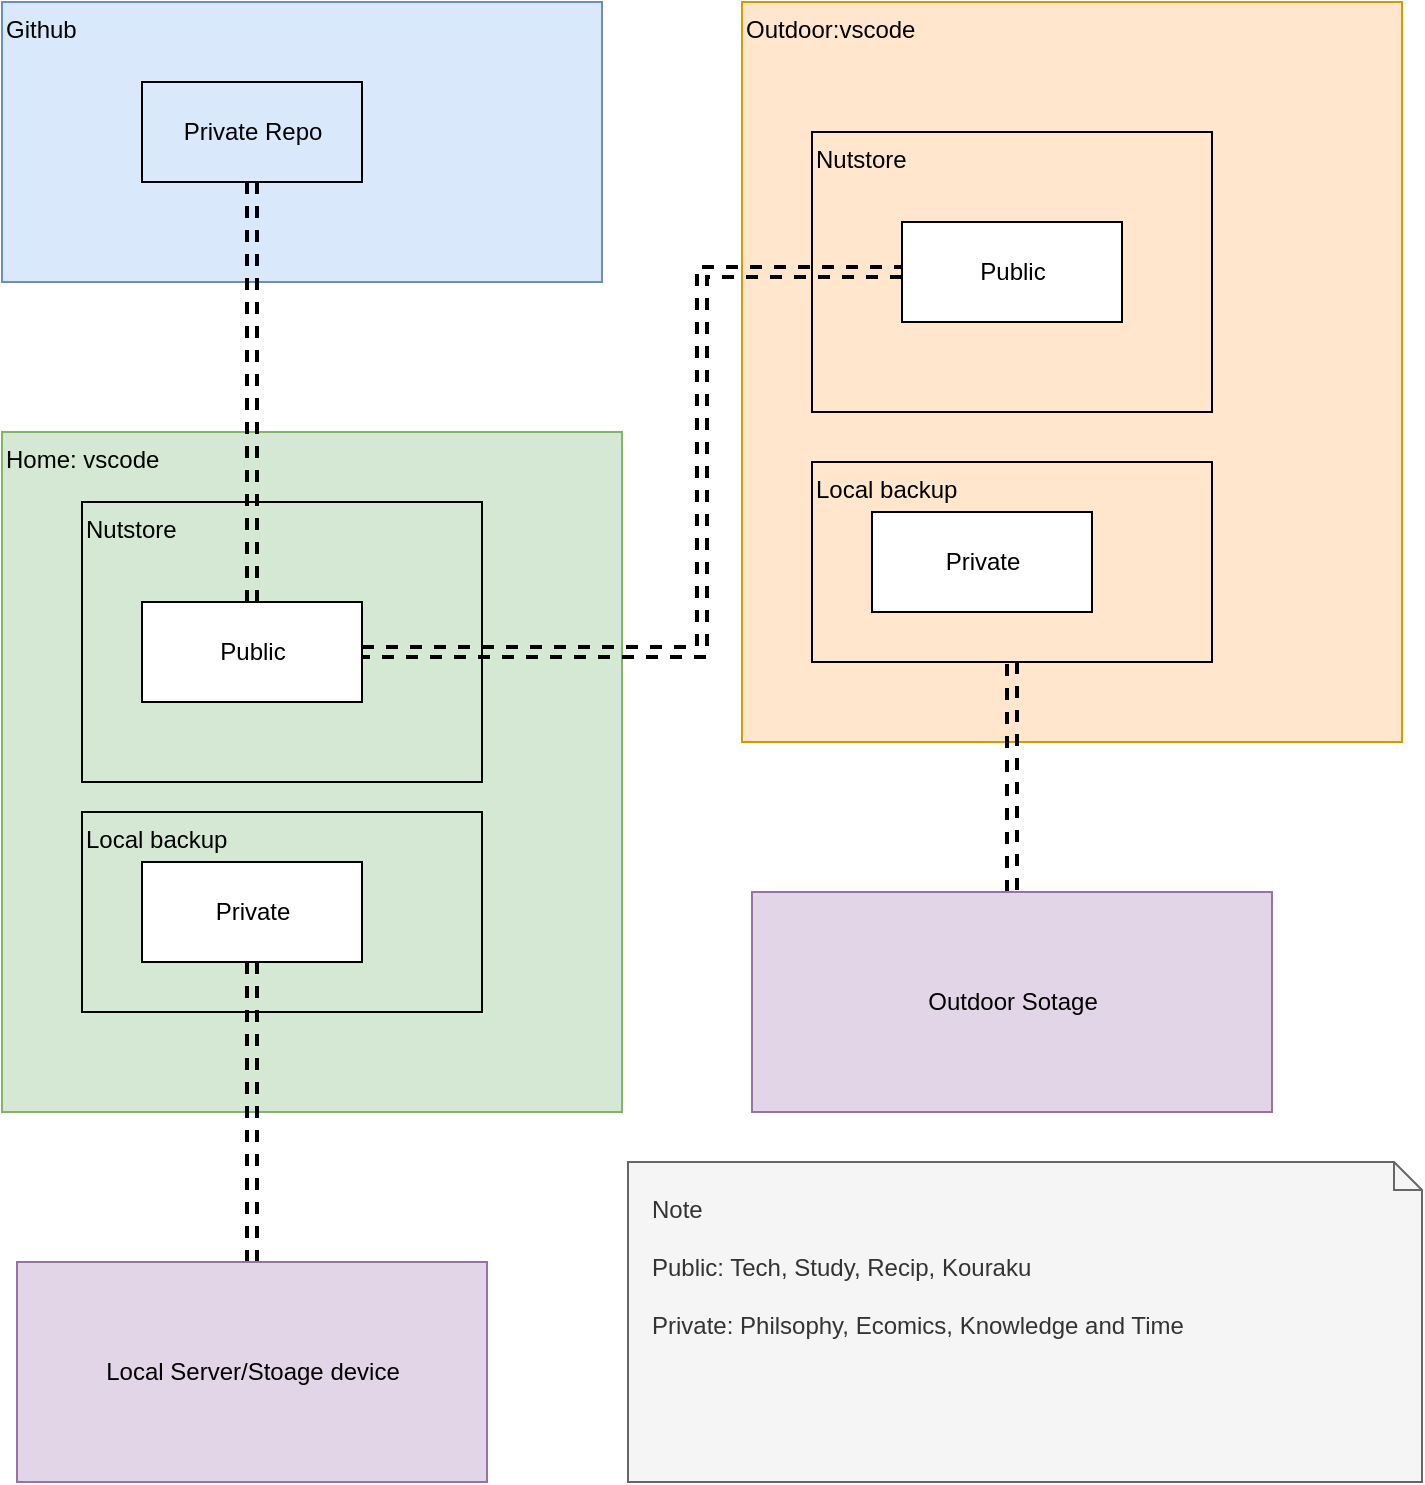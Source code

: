 <mxfile version="12.8.8" type="github">
  <diagram id="Wuma1OdAQkQ659eAzgwF" name="Page-1">
    <mxGraphModel dx="1113" dy="808" grid="1" gridSize="10" guides="1" tooltips="1" connect="1" arrows="1" fold="1" page="1" pageScale="1" pageWidth="827" pageHeight="1169" math="0" shadow="0">
      <root>
        <mxCell id="0" />
        <mxCell id="1" parent="0" />
        <mxCell id="E0IjVI45BpILvnkrQart-1" value="Home: vscode" style="html=1;fillColor=#d5e8d4;strokeColor=#82b366;verticalAlign=top;align=left;" vertex="1" parent="1">
          <mxGeometry x="50" y="245" width="310" height="340" as="geometry" />
        </mxCell>
        <mxCell id="E0IjVI45BpILvnkrQart-9" value="Nutstore" style="html=1;align=left;fillColor=none;verticalAlign=top;" vertex="1" parent="1">
          <mxGeometry x="90" y="280" width="200" height="140" as="geometry" />
        </mxCell>
        <mxCell id="E0IjVI45BpILvnkrQart-20" style="edgeStyle=orthogonalEdgeStyle;shape=link;rounded=0;orthogonalLoop=1;jettySize=auto;html=1;dashed=1;strokeWidth=2;exitX=0.5;exitY=1;exitDx=0;exitDy=0;entryX=0.5;entryY=0;entryDx=0;entryDy=0;" edge="1" parent="1" source="E0IjVI45BpILvnkrQart-4" target="E0IjVI45BpILvnkrQart-19">
          <mxGeometry relative="1" as="geometry">
            <mxPoint x="175" y="610" as="targetPoint" />
          </mxGeometry>
        </mxCell>
        <mxCell id="E0IjVI45BpILvnkrQart-12" value="Local backup" style="html=1;fillColor=none;align=left;verticalAlign=top;" vertex="1" parent="1">
          <mxGeometry x="90" y="435" width="200" height="100" as="geometry" />
        </mxCell>
        <mxCell id="E0IjVI45BpILvnkrQart-2" value="Outdoor:vscode" style="html=1;fillColor=#ffe6cc;strokeColor=#d79b00;verticalAlign=top;align=left;" vertex="1" parent="1">
          <mxGeometry x="420" y="30" width="330" height="370" as="geometry" />
        </mxCell>
        <mxCell id="E0IjVI45BpILvnkrQart-6" style="edgeStyle=orthogonalEdgeStyle;rounded=0;orthogonalLoop=1;jettySize=auto;html=1;entryX=0;entryY=0.5;entryDx=0;entryDy=0;shape=link;dashed=1;strokeWidth=2;" edge="1" parent="1" source="E0IjVI45BpILvnkrQart-3" target="E0IjVI45BpILvnkrQart-5">
          <mxGeometry relative="1" as="geometry">
            <Array as="points">
              <mxPoint x="400" y="355" />
              <mxPoint x="400" y="165" />
            </Array>
          </mxGeometry>
        </mxCell>
        <mxCell id="E0IjVI45BpILvnkrQart-3" value="Public" style="html=1;align=center;" vertex="1" parent="1">
          <mxGeometry x="120" y="330" width="110" height="50" as="geometry" />
        </mxCell>
        <mxCell id="E0IjVI45BpILvnkrQart-4" value="Private" style="html=1;align=center;" vertex="1" parent="1">
          <mxGeometry x="120" y="460" width="110" height="50" as="geometry" />
        </mxCell>
        <mxCell id="E0IjVI45BpILvnkrQart-5" value="Public" style="html=1;align=center;" vertex="1" parent="1">
          <mxGeometry x="500" y="140" width="110" height="50" as="geometry" />
        </mxCell>
        <mxCell id="E0IjVI45BpILvnkrQart-8" value="Github" style="html=1;align=left;fillColor=#dae8fc;strokeColor=#6c8ebf;verticalAlign=top;" vertex="1" parent="1">
          <mxGeometry x="50" y="30" width="300" height="140" as="geometry" />
        </mxCell>
        <mxCell id="E0IjVI45BpILvnkrQart-10" value="Nutstore" style="html=1;align=left;fillColor=none;verticalAlign=top;" vertex="1" parent="1">
          <mxGeometry x="455" y="95" width="200" height="140" as="geometry" />
        </mxCell>
        <mxCell id="E0IjVI45BpILvnkrQart-18" style="edgeStyle=orthogonalEdgeStyle;shape=link;rounded=0;orthogonalLoop=1;jettySize=auto;html=1;dashed=1;strokeWidth=2;" edge="1" parent="1" source="E0IjVI45BpILvnkrQart-13" target="E0IjVI45BpILvnkrQart-17">
          <mxGeometry relative="1" as="geometry" />
        </mxCell>
        <mxCell id="E0IjVI45BpILvnkrQart-13" value="Local backup" style="html=1;fillColor=none;align=left;verticalAlign=top;" vertex="1" parent="1">
          <mxGeometry x="455" y="260" width="200" height="100" as="geometry" />
        </mxCell>
        <mxCell id="E0IjVI45BpILvnkrQart-14" value="Private" style="html=1;align=center;" vertex="1" parent="1">
          <mxGeometry x="485" y="285" width="110" height="50" as="geometry" />
        </mxCell>
        <mxCell id="E0IjVI45BpILvnkrQart-15" value="Private Repo" style="html=1;fillColor=none;align=center;" vertex="1" parent="1">
          <mxGeometry x="120" y="70" width="110" height="50" as="geometry" />
        </mxCell>
        <mxCell id="E0IjVI45BpILvnkrQart-16" style="edgeStyle=orthogonalEdgeStyle;rounded=0;orthogonalLoop=1;jettySize=auto;html=1;entryX=0.5;entryY=1;entryDx=0;entryDy=0;shape=link;dashed=1;strokeWidth=2;exitX=0.5;exitY=0;exitDx=0;exitDy=0;" edge="1" parent="1" source="E0IjVI45BpILvnkrQart-3" target="E0IjVI45BpILvnkrQart-15">
          <mxGeometry relative="1" as="geometry">
            <mxPoint x="140" y="310" as="sourcePoint" />
            <mxPoint x="410" y="120" as="targetPoint" />
            <Array as="points">
              <mxPoint x="175" y="120" />
            </Array>
          </mxGeometry>
        </mxCell>
        <mxCell id="E0IjVI45BpILvnkrQart-17" value="Outdoor Sotage" style="html=1;fillColor=#e1d5e7;align=center;strokeColor=#9673a6;" vertex="1" parent="1">
          <mxGeometry x="425" y="475" width="260" height="110" as="geometry" />
        </mxCell>
        <mxCell id="E0IjVI45BpILvnkrQart-19" value="Local Server/Stoage device" style="html=1;fillColor=#e1d5e7;align=center;strokeColor=#9673a6;" vertex="1" parent="1">
          <mxGeometry x="57.5" y="660" width="235" height="110" as="geometry" />
        </mxCell>
        <mxCell id="E0IjVI45BpILvnkrQart-21" value="Note&lt;br&gt;&lt;br&gt;Public: Tech, Study, Recip, Kouraku&lt;br&gt;&lt;br&gt;Private: Philsophy, Ecomics, Knowledge and Time" style="shape=note;whiteSpace=wrap;html=1;size=14;verticalAlign=top;align=left;spacingTop=10;fillColor=#f5f5f5;labelBackgroundColor=none;strokeColor=#666666;fontColor=#333333;spacingLeft=10;" vertex="1" parent="1">
          <mxGeometry x="363" y="610" width="397" height="160" as="geometry" />
        </mxCell>
      </root>
    </mxGraphModel>
  </diagram>
</mxfile>
